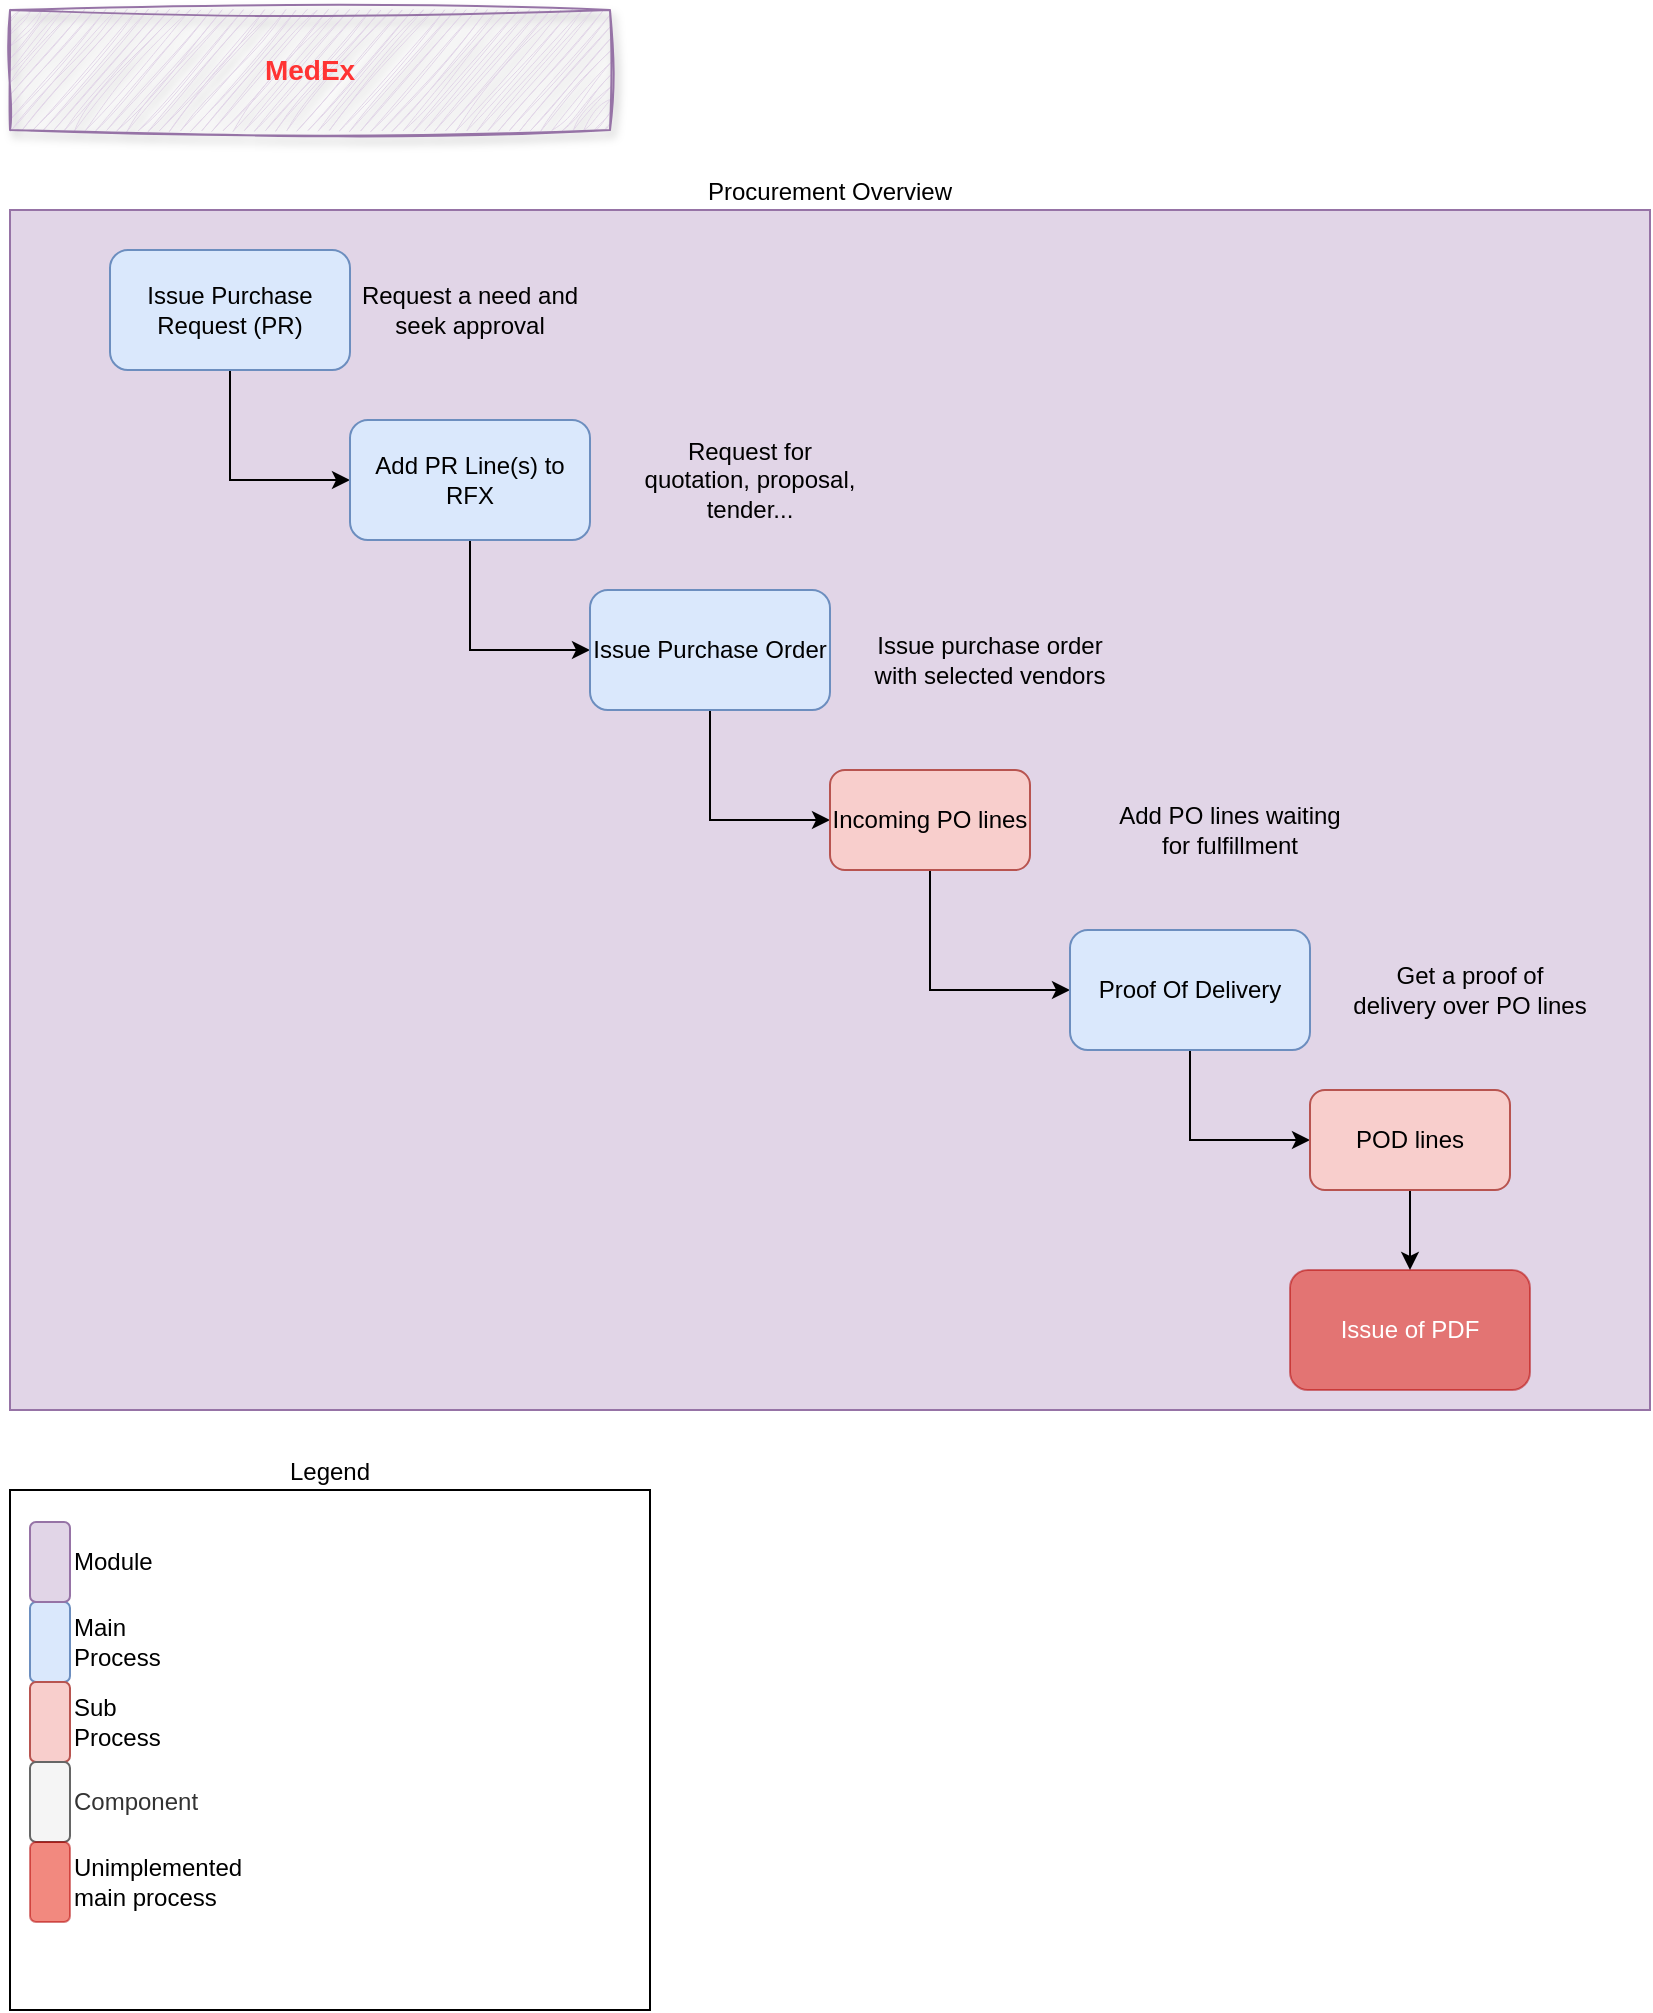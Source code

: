 <mxfile version="22.1.0" type="github" pages="3">
  <diagram id="Z4i6N7PGft-0dj0jKOvz" name="Overview - Procurement">
    <mxGraphModel dx="936" dy="531" grid="1" gridSize="10" guides="1" tooltips="1" connect="1" arrows="1" fold="1" page="1" pageScale="1" pageWidth="850" pageHeight="1100" math="0" shadow="0">
      <root>
        <mxCell id="0" />
        <mxCell id="1" parent="0" />
        <mxCell id="KL33UCRnCFC_HcEt4MnY-1" value="Procurement Overview" style="rounded=0;whiteSpace=wrap;html=1;fillColor=#e1d5e7;strokeColor=#9673a6;labelPosition=center;verticalLabelPosition=top;align=center;verticalAlign=bottom;" parent="1" vertex="1">
          <mxGeometry x="20" y="110" width="820" height="600" as="geometry" />
        </mxCell>
        <mxCell id="KL33UCRnCFC_HcEt4MnY-40" style="edgeStyle=orthogonalEdgeStyle;rounded=0;orthogonalLoop=1;jettySize=auto;html=1;exitX=0.5;exitY=1;exitDx=0;exitDy=0;entryX=0;entryY=0.5;entryDx=0;entryDy=0;" parent="1" source="KL33UCRnCFC_HcEt4MnY-3" target="KL33UCRnCFC_HcEt4MnY-11" edge="1">
          <mxGeometry relative="1" as="geometry" />
        </mxCell>
        <mxCell id="KL33UCRnCFC_HcEt4MnY-3" value="Issue Purchase Request (PR)" style="rounded=1;whiteSpace=wrap;html=1;fillColor=#dae8fc;strokeColor=#6c8ebf;" parent="1" vertex="1">
          <mxGeometry x="70" y="130" width="120" height="60" as="geometry" />
        </mxCell>
        <mxCell id="KL33UCRnCFC_HcEt4MnY-4" value="Request a need and seek approval" style="text;html=1;align=center;verticalAlign=middle;whiteSpace=wrap;rounded=0;" parent="1" vertex="1">
          <mxGeometry x="190" y="145" width="120" height="30" as="geometry" />
        </mxCell>
        <mxCell id="KL33UCRnCFC_HcEt4MnY-5" value="&lt;font color=&quot;#ff3333&quot;&gt;MedEx&lt;/font&gt;" style="text;html=1;strokeColor=#9673a6;fillColor=#e1d5e7;align=center;verticalAlign=middle;whiteSpace=wrap;rounded=0;glass=0;shadow=1;sketch=1;curveFitting=1;jiggle=2;strokeWidth=1;fontSize=14;fontStyle=1" parent="1" vertex="1">
          <mxGeometry x="20" y="10" width="300" height="60" as="geometry" />
        </mxCell>
        <mxCell id="KL33UCRnCFC_HcEt4MnY-41" style="edgeStyle=orthogonalEdgeStyle;rounded=0;orthogonalLoop=1;jettySize=auto;html=1;exitX=0.5;exitY=1;exitDx=0;exitDy=0;entryX=0;entryY=0.5;entryDx=0;entryDy=0;" parent="1" source="KL33UCRnCFC_HcEt4MnY-11" target="KL33UCRnCFC_HcEt4MnY-18" edge="1">
          <mxGeometry relative="1" as="geometry" />
        </mxCell>
        <mxCell id="KL33UCRnCFC_HcEt4MnY-11" value="Add PR Line(s) to RFX" style="rounded=1;whiteSpace=wrap;html=1;fillColor=#dae8fc;strokeColor=#6c8ebf;" parent="1" vertex="1">
          <mxGeometry x="190" y="215" width="120" height="60" as="geometry" />
        </mxCell>
        <mxCell id="KL33UCRnCFC_HcEt4MnY-12" value="Request for quotation, proposal, tender..." style="text;html=1;align=center;verticalAlign=middle;whiteSpace=wrap;rounded=0;" parent="1" vertex="1">
          <mxGeometry x="330" y="230" width="120" height="30" as="geometry" />
        </mxCell>
        <mxCell id="KL33UCRnCFC_HcEt4MnY-42" style="edgeStyle=orthogonalEdgeStyle;rounded=0;orthogonalLoop=1;jettySize=auto;html=1;exitX=0.5;exitY=1;exitDx=0;exitDy=0;entryX=0;entryY=0.5;entryDx=0;entryDy=0;" parent="1" source="KL33UCRnCFC_HcEt4MnY-18" target="KL33UCRnCFC_HcEt4MnY-39" edge="1">
          <mxGeometry relative="1" as="geometry" />
        </mxCell>
        <mxCell id="KL33UCRnCFC_HcEt4MnY-18" value="Issue Purchase Order" style="rounded=1;whiteSpace=wrap;html=1;fillColor=#dae8fc;strokeColor=#6c8ebf;" parent="1" vertex="1">
          <mxGeometry x="310" y="300" width="120" height="60" as="geometry" />
        </mxCell>
        <mxCell id="KL33UCRnCFC_HcEt4MnY-33" value="" style="group" parent="1" vertex="1" connectable="0">
          <mxGeometry x="20" y="750" width="320" height="260" as="geometry" />
        </mxCell>
        <mxCell id="KL33UCRnCFC_HcEt4MnY-34" value="Legend" style="rounded=0;whiteSpace=wrap;html=1;align=center;labelPosition=center;verticalLabelPosition=top;verticalAlign=bottom;" parent="KL33UCRnCFC_HcEt4MnY-33" vertex="1">
          <mxGeometry width="320" height="260" as="geometry" />
        </mxCell>
        <mxCell id="KL33UCRnCFC_HcEt4MnY-35" value="Main Process" style="rounded=1;whiteSpace=wrap;html=1;fillColor=#dae8fc;strokeColor=#6c8ebf;labelPosition=right;verticalLabelPosition=middle;align=left;verticalAlign=middle;" parent="KL33UCRnCFC_HcEt4MnY-33" vertex="1">
          <mxGeometry x="10" y="56" width="20" height="40" as="geometry" />
        </mxCell>
        <mxCell id="KL33UCRnCFC_HcEt4MnY-36" value="Sub Process" style="rounded=1;whiteSpace=wrap;html=1;fillColor=#f8cecc;strokeColor=#b85450;labelPosition=right;verticalLabelPosition=middle;align=left;verticalAlign=middle;" parent="KL33UCRnCFC_HcEt4MnY-33" vertex="1">
          <mxGeometry x="10" y="96" width="20" height="40" as="geometry" />
        </mxCell>
        <mxCell id="KL33UCRnCFC_HcEt4MnY-37" value="Component" style="rounded=1;whiteSpace=wrap;html=1;fillColor=#f5f5f5;strokeColor=#666666;labelPosition=right;verticalLabelPosition=middle;align=left;verticalAlign=middle;fontColor=#333333;" parent="KL33UCRnCFC_HcEt4MnY-33" vertex="1">
          <mxGeometry x="10" y="136" width="20" height="40" as="geometry" />
        </mxCell>
        <mxCell id="KL33UCRnCFC_HcEt4MnY-38" value="Module" style="rounded=1;whiteSpace=wrap;html=1;fillColor=#e1d5e7;strokeColor=#9673a6;labelPosition=right;verticalLabelPosition=middle;align=left;verticalAlign=middle;" parent="KL33UCRnCFC_HcEt4MnY-33" vertex="1">
          <mxGeometry x="10" y="16" width="20" height="40" as="geometry" />
        </mxCell>
        <mxCell id="J4r2_5YERc6gGcM6hDP4-3" value="&lt;font color=&quot;#000000&quot;&gt;Unimplemented main process&lt;/font&gt;" style="rounded=1;whiteSpace=wrap;html=1;fillColor=#e51400;strokeColor=#B20000;labelPosition=right;verticalLabelPosition=middle;align=left;verticalAlign=middle;fontColor=#ffffff;opacity=50;" parent="KL33UCRnCFC_HcEt4MnY-33" vertex="1">
          <mxGeometry x="10" y="176" width="20" height="40" as="geometry" />
        </mxCell>
        <mxCell id="KL33UCRnCFC_HcEt4MnY-44" style="edgeStyle=orthogonalEdgeStyle;rounded=0;orthogonalLoop=1;jettySize=auto;html=1;exitX=0.5;exitY=1;exitDx=0;exitDy=0;entryX=0;entryY=0.5;entryDx=0;entryDy=0;" parent="1" source="KL33UCRnCFC_HcEt4MnY-39" target="KL33UCRnCFC_HcEt4MnY-43" edge="1">
          <mxGeometry relative="1" as="geometry" />
        </mxCell>
        <mxCell id="KL33UCRnCFC_HcEt4MnY-39" value="Incoming PO lines" style="rounded=1;whiteSpace=wrap;html=1;fillColor=#f8cecc;strokeColor=#b85450;" parent="1" vertex="1">
          <mxGeometry x="430" y="390" width="100" height="50" as="geometry" />
        </mxCell>
        <mxCell id="J4r2_5YERc6gGcM6hDP4-2" style="edgeStyle=orthogonalEdgeStyle;rounded=0;orthogonalLoop=1;jettySize=auto;html=1;exitX=0.5;exitY=1;exitDx=0;exitDy=0;entryX=0;entryY=0.5;entryDx=0;entryDy=0;" parent="1" source="KL33UCRnCFC_HcEt4MnY-43" target="J4r2_5YERc6gGcM6hDP4-1" edge="1">
          <mxGeometry relative="1" as="geometry" />
        </mxCell>
        <mxCell id="KL33UCRnCFC_HcEt4MnY-43" value="Proof Of Delivery" style="rounded=1;whiteSpace=wrap;html=1;fillColor=#dae8fc;strokeColor=#6c8ebf;" parent="1" vertex="1">
          <mxGeometry x="550" y="470" width="120" height="60" as="geometry" />
        </mxCell>
        <mxCell id="KL33UCRnCFC_HcEt4MnY-47" value="Issue purchase order with selected vendors" style="text;html=1;align=center;verticalAlign=middle;whiteSpace=wrap;rounded=0;" parent="1" vertex="1">
          <mxGeometry x="450" y="320" width="120" height="30" as="geometry" />
        </mxCell>
        <mxCell id="KL33UCRnCFC_HcEt4MnY-48" value="Add PO lines waiting for fulfillment" style="text;html=1;align=center;verticalAlign=middle;whiteSpace=wrap;rounded=0;" parent="1" vertex="1">
          <mxGeometry x="570" y="405" width="120" height="30" as="geometry" />
        </mxCell>
        <mxCell id="KL33UCRnCFC_HcEt4MnY-49" value="Get a proof of delivery over PO lines" style="text;html=1;align=center;verticalAlign=middle;whiteSpace=wrap;rounded=0;" parent="1" vertex="1">
          <mxGeometry x="690" y="485" width="120" height="30" as="geometry" />
        </mxCell>
        <mxCell id="cY_5NPj3YQcrY0aDIjKT-1" value="Issue of PDF" style="rounded=1;whiteSpace=wrap;html=1;fillColor=#e51400;strokeColor=#B20000;fontColor=#ffffff;opacity=50;" parent="1" vertex="1">
          <mxGeometry x="660" y="640" width="120" height="60" as="geometry" />
        </mxCell>
        <mxCell id="J4r2_5YERc6gGcM6hDP4-4" style="edgeStyle=orthogonalEdgeStyle;rounded=0;orthogonalLoop=1;jettySize=auto;html=1;exitX=0.5;exitY=1;exitDx=0;exitDy=0;entryX=0.5;entryY=0;entryDx=0;entryDy=0;" parent="1" source="J4r2_5YERc6gGcM6hDP4-1" target="cY_5NPj3YQcrY0aDIjKT-1" edge="1">
          <mxGeometry relative="1" as="geometry" />
        </mxCell>
        <mxCell id="J4r2_5YERc6gGcM6hDP4-1" value="POD lines" style="rounded=1;whiteSpace=wrap;html=1;fillColor=#f8cecc;strokeColor=#b85450;" parent="1" vertex="1">
          <mxGeometry x="670" y="550" width="100" height="50" as="geometry" />
        </mxCell>
      </root>
    </mxGraphModel>
  </diagram>
  <diagram name="Procurement - Granular Process" id="H0Pjnvdfz8dm4JJIMfR8">
    <mxGraphModel dx="936" dy="531" grid="1" gridSize="10" guides="1" tooltips="1" connect="1" arrows="1" fold="1" page="1" pageScale="1" pageWidth="850" pageHeight="1100" math="0" shadow="0">
      <root>
        <mxCell id="0" />
        <mxCell id="1" parent="0" />
        <mxCell id="eIU1nrXYU5PsXU-S_pTF-79" value="Procurement - Granular Process" style="rounded=0;whiteSpace=wrap;html=1;fillColor=#e1d5e7;strokeColor=#9673a6;labelPosition=center;verticalLabelPosition=top;align=center;verticalAlign=bottom;" parent="1" vertex="1">
          <mxGeometry x="20" y="110" width="820" height="730" as="geometry" />
        </mxCell>
        <mxCell id="eIU1nrXYU5PsXU-S_pTF-11" style="edgeStyle=orthogonalEdgeStyle;rounded=0;orthogonalLoop=1;jettySize=auto;html=1;exitX=0.5;exitY=1;exitDx=0;exitDy=0;entryX=0;entryY=0.5;entryDx=0;entryDy=0;" parent="1" source="eIU1nrXYU5PsXU-S_pTF-1" target="eIU1nrXYU5PsXU-S_pTF-10" edge="1">
          <mxGeometry relative="1" as="geometry" />
        </mxCell>
        <mxCell id="eIU1nrXYU5PsXU-S_pTF-1" value="Issue Purchase Request (PR)" style="rounded=1;whiteSpace=wrap;html=1;fillColor=#dae8fc;strokeColor=#6c8ebf;" parent="1" vertex="1">
          <mxGeometry x="190" y="130" width="120" height="60" as="geometry" />
        </mxCell>
        <mxCell id="eIU1nrXYU5PsXU-S_pTF-13" style="edgeStyle=orthogonalEdgeStyle;rounded=0;orthogonalLoop=1;jettySize=auto;html=1;entryX=0;entryY=0.5;entryDx=0;entryDy=0;" parent="1" source="eIU1nrXYU5PsXU-S_pTF-10" target="eIU1nrXYU5PsXU-S_pTF-12" edge="1">
          <mxGeometry relative="1" as="geometry" />
        </mxCell>
        <mxCell id="eIU1nrXYU5PsXU-S_pTF-10" value="Submit details (PR lines)" style="rounded=1;whiteSpace=wrap;html=1;fillColor=#f8cecc;strokeColor=#b85450;" parent="1" vertex="1">
          <mxGeometry x="290" y="200" width="80" height="30" as="geometry" />
        </mxCell>
        <mxCell id="eIU1nrXYU5PsXU-S_pTF-19" style="edgeStyle=orthogonalEdgeStyle;rounded=0;orthogonalLoop=1;jettySize=auto;html=1;exitX=0.5;exitY=1;exitDx=0;exitDy=0;entryX=0.5;entryY=0;entryDx=0;entryDy=0;" parent="1" source="eIU1nrXYU5PsXU-S_pTF-12" target="eIU1nrXYU5PsXU-S_pTF-18" edge="1">
          <mxGeometry relative="1" as="geometry" />
        </mxCell>
        <mxCell id="eIU1nrXYU5PsXU-S_pTF-12" value="Add PR Line(s) to RFX" style="rounded=1;whiteSpace=wrap;html=1;fillColor=#dae8fc;strokeColor=#6c8ebf;" parent="1" vertex="1">
          <mxGeometry x="510" y="185" width="120" height="60" as="geometry" />
        </mxCell>
        <mxCell id="eIU1nrXYU5PsXU-S_pTF-21" style="edgeStyle=orthogonalEdgeStyle;rounded=0;orthogonalLoop=1;jettySize=auto;html=1;exitX=0.5;exitY=1;exitDx=0;exitDy=0;entryX=0.5;entryY=0;entryDx=0;entryDy=0;" parent="1" source="eIU1nrXYU5PsXU-S_pTF-18" target="eIU1nrXYU5PsXU-S_pTF-20" edge="1">
          <mxGeometry relative="1" as="geometry" />
        </mxCell>
        <mxCell id="eIU1nrXYU5PsXU-S_pTF-18" value="Suppliers replies" style="rounded=1;whiteSpace=wrap;html=1;fillColor=#f8cecc;strokeColor=#b85450;" parent="1" vertex="1">
          <mxGeometry x="530" y="270" width="80" height="30" as="geometry" />
        </mxCell>
        <mxCell id="eIU1nrXYU5PsXU-S_pTF-24" style="edgeStyle=orthogonalEdgeStyle;rounded=0;orthogonalLoop=1;jettySize=auto;html=1;exitX=0.5;exitY=1;exitDx=0;exitDy=0;entryX=0.5;entryY=0;entryDx=0;entryDy=0;" parent="1" source="eIU1nrXYU5PsXU-S_pTF-20" target="eIU1nrXYU5PsXU-S_pTF-22" edge="1">
          <mxGeometry relative="1" as="geometry" />
        </mxCell>
        <mxCell id="eIU1nrXYU5PsXU-S_pTF-20" value="Award Choice" style="rounded=1;whiteSpace=wrap;html=1;fillColor=#f8cecc;strokeColor=#b85450;" parent="1" vertex="1">
          <mxGeometry x="530" y="320" width="80" height="30" as="geometry" />
        </mxCell>
        <mxCell id="kFlg1BJSuGmeFxJB_X5R-3" style="edgeStyle=orthogonalEdgeStyle;rounded=0;orthogonalLoop=1;jettySize=auto;html=1;exitX=0.5;exitY=1;exitDx=0;exitDy=0;entryX=0.5;entryY=0;entryDx=0;entryDy=0;" parent="1" source="eIU1nrXYU5PsXU-S_pTF-22" target="kFlg1BJSuGmeFxJB_X5R-1" edge="1">
          <mxGeometry relative="1" as="geometry" />
        </mxCell>
        <mxCell id="eIU1nrXYU5PsXU-S_pTF-22" value="Issue Purchase Order" style="rounded=1;whiteSpace=wrap;html=1;fillColor=#dae8fc;strokeColor=#6c8ebf;" parent="1" vertex="1">
          <mxGeometry x="510" y="380" width="120" height="60" as="geometry" />
        </mxCell>
        <mxCell id="eIU1nrXYU5PsXU-S_pTF-38" value="" style="group" parent="1" vertex="1" connectable="0">
          <mxGeometry x="220" y="220" width="80" height="80" as="geometry" />
        </mxCell>
        <mxCell id="eIU1nrXYU5PsXU-S_pTF-33" value="General" style="rounded=0;whiteSpace=wrap;html=1;fillColor=#f5f5f5;fontColor=#333333;strokeColor=#666666;" parent="eIU1nrXYU5PsXU-S_pTF-38" vertex="1">
          <mxGeometry width="80" height="20" as="geometry" />
        </mxCell>
        <mxCell id="eIU1nrXYU5PsXU-S_pTF-34" value="Specifications" style="rounded=0;whiteSpace=wrap;html=1;fillColor=#f5f5f5;fontColor=#333333;strokeColor=#666666;" parent="eIU1nrXYU5PsXU-S_pTF-38" vertex="1">
          <mxGeometry y="20" width="80" height="20" as="geometry" />
        </mxCell>
        <mxCell id="eIU1nrXYU5PsXU-S_pTF-35" value="Financials" style="rounded=0;whiteSpace=wrap;html=1;fillColor=#f5f5f5;fontColor=#333333;strokeColor=#666666;" parent="eIU1nrXYU5PsXU-S_pTF-38" vertex="1">
          <mxGeometry y="40" width="80" height="20" as="geometry" />
        </mxCell>
        <mxCell id="eIU1nrXYU5PsXU-S_pTF-36" value="Logistics" style="rounded=0;whiteSpace=wrap;html=1;fillColor=#f5f5f5;fontColor=#333333;strokeColor=#666666;" parent="eIU1nrXYU5PsXU-S_pTF-38" vertex="1">
          <mxGeometry y="60" width="80" height="20" as="geometry" />
        </mxCell>
        <mxCell id="eIU1nrXYU5PsXU-S_pTF-57" value="" style="group" parent="1" vertex="1" connectable="0">
          <mxGeometry x="620" y="210" width="80" height="80" as="geometry" />
        </mxCell>
        <mxCell id="eIU1nrXYU5PsXU-S_pTF-51" value="Header" style="rounded=0;whiteSpace=wrap;html=1;fillColor=#f5f5f5;fontColor=#333333;strokeColor=#666666;" parent="eIU1nrXYU5PsXU-S_pTF-57" vertex="1">
          <mxGeometry width="80" height="20" as="geometry" />
        </mxCell>
        <mxCell id="eIU1nrXYU5PsXU-S_pTF-52" value="RFX lines" style="rounded=0;whiteSpace=wrap;html=1;fillColor=#f5f5f5;fontColor=#333333;strokeColor=#666666;" parent="eIU1nrXYU5PsXU-S_pTF-57" vertex="1">
          <mxGeometry y="20" width="80" height="20" as="geometry" />
        </mxCell>
        <mxCell id="eIU1nrXYU5PsXU-S_pTF-53" value="Suppliers" style="rounded=0;whiteSpace=wrap;html=1;fillColor=#f5f5f5;fontColor=#333333;strokeColor=#666666;" parent="eIU1nrXYU5PsXU-S_pTF-57" vertex="1">
          <mxGeometry y="40" width="80" height="20" as="geometry" />
        </mxCell>
        <mxCell id="eIU1nrXYU5PsXU-S_pTF-54" value="Replies" style="rounded=0;whiteSpace=wrap;html=1;fillColor=#f5f5f5;fontColor=#333333;strokeColor=#666666;" parent="eIU1nrXYU5PsXU-S_pTF-57" vertex="1">
          <mxGeometry y="60" width="80" height="20" as="geometry" />
        </mxCell>
        <mxCell id="eIU1nrXYU5PsXU-S_pTF-70" value="Header" style="rounded=0;whiteSpace=wrap;html=1;fillColor=#f5f5f5;fontColor=#333333;strokeColor=#666666;" parent="1" vertex="1">
          <mxGeometry x="620" y="420" width="80" height="20" as="geometry" />
        </mxCell>
        <mxCell id="eIU1nrXYU5PsXU-S_pTF-71" value="PO lines" style="rounded=0;whiteSpace=wrap;html=1;fillColor=#f5f5f5;fontColor=#333333;strokeColor=#666666;" parent="1" vertex="1">
          <mxGeometry x="620" y="440" width="80" height="20" as="geometry" />
        </mxCell>
        <mxCell id="eIU1nrXYU5PsXU-S_pTF-77" value="Header" style="rounded=0;whiteSpace=wrap;html=1;fillColor=#f5f5f5;fontColor=#333333;strokeColor=#666666;" parent="1" vertex="1">
          <mxGeometry x="120" y="140" width="80" height="20" as="geometry" />
        </mxCell>
        <mxCell id="eIU1nrXYU5PsXU-S_pTF-78" value="PR lines" style="rounded=0;whiteSpace=wrap;html=1;fillColor=#f5f5f5;fontColor=#333333;strokeColor=#666666;" parent="1" vertex="1">
          <mxGeometry x="120" y="160" width="80" height="20" as="geometry" />
        </mxCell>
        <mxCell id="kFlg1BJSuGmeFxJB_X5R-9" style="edgeStyle=orthogonalEdgeStyle;rounded=0;orthogonalLoop=1;jettySize=auto;html=1;exitX=0.5;exitY=1;exitDx=0;exitDy=0;entryX=0.5;entryY=0;entryDx=0;entryDy=0;" parent="1" source="7lPI4U7M6CpoVGzrRbT0-1" target="kFlg1BJSuGmeFxJB_X5R-8" edge="1">
          <mxGeometry relative="1" as="geometry" />
        </mxCell>
        <mxCell id="7lPI4U7M6CpoVGzrRbT0-1" value="Proof Of Delivery" style="rounded=1;whiteSpace=wrap;html=1;fillColor=#dae8fc;strokeColor=#6c8ebf;" parent="1" vertex="1">
          <mxGeometry x="510" y="570" width="120" height="60" as="geometry" />
        </mxCell>
        <mxCell id="kFlg1BJSuGmeFxJB_X5R-4" style="edgeStyle=orthogonalEdgeStyle;rounded=0;orthogonalLoop=1;jettySize=auto;html=1;exitX=0.5;exitY=1;exitDx=0;exitDy=0;entryX=0.5;entryY=0;entryDx=0;entryDy=0;" parent="1" source="kFlg1BJSuGmeFxJB_X5R-1" target="7lPI4U7M6CpoVGzrRbT0-1" edge="1">
          <mxGeometry relative="1" as="geometry" />
        </mxCell>
        <mxCell id="kFlg1BJSuGmeFxJB_X5R-1" value="Incoming PO lines" style="rounded=1;whiteSpace=wrap;html=1;fillColor=#f8cecc;strokeColor=#b85450;" parent="1" vertex="1">
          <mxGeometry x="530" y="490" width="80" height="30" as="geometry" />
        </mxCell>
        <mxCell id="kFlg1BJSuGmeFxJB_X5R-6" value="General" style="rounded=0;whiteSpace=wrap;html=1;fillColor=#f5f5f5;fontColor=#333333;strokeColor=#666666;" parent="1" vertex="1">
          <mxGeometry x="620" y="580" width="80" height="20" as="geometry" />
        </mxCell>
        <mxCell id="kFlg1BJSuGmeFxJB_X5R-7" value="POD lines" style="rounded=0;whiteSpace=wrap;html=1;fillColor=#f5f5f5;fontColor=#333333;strokeColor=#666666;" parent="1" vertex="1">
          <mxGeometry x="620" y="600" width="80" height="20" as="geometry" />
        </mxCell>
        <mxCell id="BdJWR2kpOaDdVwhGcQoq-2" style="edgeStyle=orthogonalEdgeStyle;rounded=0;orthogonalLoop=1;jettySize=auto;html=1;exitX=0.5;exitY=1;exitDx=0;exitDy=0;entryX=0.5;entryY=0;entryDx=0;entryDy=0;" parent="1" source="kFlg1BJSuGmeFxJB_X5R-8" target="BdJWR2kpOaDdVwhGcQoq-1" edge="1">
          <mxGeometry relative="1" as="geometry" />
        </mxCell>
        <mxCell id="kFlg1BJSuGmeFxJB_X5R-8" value="POD lines" style="rounded=1;whiteSpace=wrap;html=1;fillColor=#f8cecc;strokeColor=#b85450;" parent="1" vertex="1">
          <mxGeometry x="530" y="660" width="80" height="30" as="geometry" />
        </mxCell>
        <mxCell id="kFlg1BJSuGmeFxJB_X5R-10" value="Suppliers" style="rounded=0;whiteSpace=wrap;html=1;fillColor=#f5f5f5;fontColor=#333333;strokeColor=#666666;" parent="1" vertex="1">
          <mxGeometry x="620" y="620" width="80" height="20" as="geometry" />
        </mxCell>
        <mxCell id="kFlg1BJSuGmeFxJB_X5R-11" value="PR" style="rounded=0;whiteSpace=wrap;html=1;fillColor=#f5f5f5;fontColor=#333333;strokeColor=#666666;" parent="1" vertex="1">
          <mxGeometry x="600" y="670" width="80" height="20" as="geometry" />
        </mxCell>
        <mxCell id="kFlg1BJSuGmeFxJB_X5R-14" value="PR lines" style="rounded=0;whiteSpace=wrap;html=1;fillColor=#f5f5f5;fontColor=#333333;strokeColor=#666666;" parent="1" vertex="1">
          <mxGeometry x="600" y="690" width="80" height="20" as="geometry" />
        </mxCell>
        <mxCell id="kFlg1BJSuGmeFxJB_X5R-15" value="PO lines" style="rounded=0;whiteSpace=wrap;html=1;fillColor=#f5f5f5;fontColor=#333333;strokeColor=#666666;" parent="1" vertex="1">
          <mxGeometry x="600" y="710" width="80" height="20" as="geometry" />
        </mxCell>
        <mxCell id="BdJWR2kpOaDdVwhGcQoq-1" value="Issue of PDF" style="rounded=1;whiteSpace=wrap;html=1;fillColor=#e51400;strokeColor=#B20000;fontColor=#ffffff;opacity=50;" parent="1" vertex="1">
          <mxGeometry x="510" y="770" width="120" height="60" as="geometry" />
        </mxCell>
        <mxCell id="QsPr8rshBHvFHvCK39mu-1" value="" style="group" parent="1" vertex="1" connectable="0">
          <mxGeometry x="20" y="860" width="320" height="260" as="geometry" />
        </mxCell>
        <mxCell id="QsPr8rshBHvFHvCK39mu-2" value="Legend" style="rounded=0;whiteSpace=wrap;html=1;align=center;labelPosition=center;verticalLabelPosition=top;verticalAlign=bottom;" parent="QsPr8rshBHvFHvCK39mu-1" vertex="1">
          <mxGeometry width="320" height="260" as="geometry" />
        </mxCell>
        <mxCell id="QsPr8rshBHvFHvCK39mu-3" value="Main Process" style="rounded=1;whiteSpace=wrap;html=1;fillColor=#dae8fc;strokeColor=#6c8ebf;labelPosition=right;verticalLabelPosition=middle;align=left;verticalAlign=middle;" parent="QsPr8rshBHvFHvCK39mu-1" vertex="1">
          <mxGeometry x="10" y="56" width="20" height="40" as="geometry" />
        </mxCell>
        <mxCell id="QsPr8rshBHvFHvCK39mu-4" value="Sub Process" style="rounded=1;whiteSpace=wrap;html=1;fillColor=#f8cecc;strokeColor=#b85450;labelPosition=right;verticalLabelPosition=middle;align=left;verticalAlign=middle;" parent="QsPr8rshBHvFHvCK39mu-1" vertex="1">
          <mxGeometry x="10" y="96" width="20" height="40" as="geometry" />
        </mxCell>
        <mxCell id="QsPr8rshBHvFHvCK39mu-5" value="Component" style="rounded=1;whiteSpace=wrap;html=1;fillColor=#f5f5f5;strokeColor=#666666;labelPosition=right;verticalLabelPosition=middle;align=left;verticalAlign=middle;fontColor=#333333;" parent="QsPr8rshBHvFHvCK39mu-1" vertex="1">
          <mxGeometry x="10" y="136" width="20" height="40" as="geometry" />
        </mxCell>
        <mxCell id="QsPr8rshBHvFHvCK39mu-6" value="Module" style="rounded=1;whiteSpace=wrap;html=1;fillColor=#e1d5e7;strokeColor=#9673a6;labelPosition=right;verticalLabelPosition=middle;align=left;verticalAlign=middle;" parent="QsPr8rshBHvFHvCK39mu-1" vertex="1">
          <mxGeometry x="10" y="16" width="20" height="40" as="geometry" />
        </mxCell>
        <mxCell id="QsPr8rshBHvFHvCK39mu-7" value="&lt;font color=&quot;#000000&quot;&gt;Unimplemented main process&lt;/font&gt;" style="rounded=1;whiteSpace=wrap;html=1;fillColor=#e51400;strokeColor=#B20000;labelPosition=right;verticalLabelPosition=middle;align=left;verticalAlign=middle;fontColor=#ffffff;opacity=50;" parent="QsPr8rshBHvFHvCK39mu-1" vertex="1">
          <mxGeometry x="10" y="176" width="20" height="40" as="geometry" />
        </mxCell>
        <mxCell id="g6NfniYXF9_w8yxWcJeS-2" value="&lt;font color=&quot;#ff3333&quot;&gt;MedEx&lt;/font&gt;" style="text;html=1;strokeColor=#9673a6;fillColor=#e1d5e7;align=center;verticalAlign=middle;whiteSpace=wrap;rounded=0;glass=0;shadow=1;sketch=1;curveFitting=1;jiggle=2;strokeWidth=1;fontSize=14;fontStyle=1" parent="1" vertex="1">
          <mxGeometry x="30" y="20" width="300" height="60" as="geometry" />
        </mxCell>
      </root>
    </mxGraphModel>
  </diagram>
  <diagram name="PR Details" id="mO74-36OajPtZ_jqkHYf">
    <mxGraphModel dx="936" dy="531" grid="1" gridSize="10" guides="1" tooltips="1" connect="1" arrows="1" fold="1" page="1" pageScale="1" pageWidth="850" pageHeight="1100" math="0" shadow="0">
      <root>
        <mxCell id="YfIN07U_jJtrGBwTAKjH-0" />
        <mxCell id="YfIN07U_jJtrGBwTAKjH-1" parent="YfIN07U_jJtrGBwTAKjH-0" />
        <mxCell id="YfIN07U_jJtrGBwTAKjH-4" value="Issue Purchase Request (PR)" style="rounded=1;whiteSpace=wrap;html=1;fillColor=#dae8fc;strokeColor=#6c8ebf;" vertex="1" parent="YfIN07U_jJtrGBwTAKjH-1">
          <mxGeometry x="190" y="130" width="120" height="60" as="geometry" />
        </mxCell>
        <mxCell id="YfIN07U_jJtrGBwTAKjH-42" value="" style="group" vertex="1" connectable="0" parent="YfIN07U_jJtrGBwTAKjH-1">
          <mxGeometry x="20" y="860" width="320" height="260" as="geometry" />
        </mxCell>
        <mxCell id="YfIN07U_jJtrGBwTAKjH-43" value="Legend" style="rounded=0;whiteSpace=wrap;html=1;align=center;labelPosition=center;verticalLabelPosition=top;verticalAlign=bottom;" vertex="1" parent="YfIN07U_jJtrGBwTAKjH-42">
          <mxGeometry width="320" height="260" as="geometry" />
        </mxCell>
        <mxCell id="YfIN07U_jJtrGBwTAKjH-44" value="Main Process" style="rounded=1;whiteSpace=wrap;html=1;fillColor=#dae8fc;strokeColor=#6c8ebf;labelPosition=right;verticalLabelPosition=middle;align=left;verticalAlign=middle;" vertex="1" parent="YfIN07U_jJtrGBwTAKjH-42">
          <mxGeometry x="10" y="56" width="20" height="40" as="geometry" />
        </mxCell>
        <mxCell id="YfIN07U_jJtrGBwTAKjH-45" value="Sub Process" style="rounded=1;whiteSpace=wrap;html=1;fillColor=#f8cecc;strokeColor=#b85450;labelPosition=right;verticalLabelPosition=middle;align=left;verticalAlign=middle;" vertex="1" parent="YfIN07U_jJtrGBwTAKjH-42">
          <mxGeometry x="10" y="96" width="20" height="40" as="geometry" />
        </mxCell>
        <mxCell id="YfIN07U_jJtrGBwTAKjH-46" value="Component" style="rounded=1;whiteSpace=wrap;html=1;fillColor=#f5f5f5;strokeColor=#666666;labelPosition=right;verticalLabelPosition=middle;align=left;verticalAlign=middle;fontColor=#333333;" vertex="1" parent="YfIN07U_jJtrGBwTAKjH-42">
          <mxGeometry x="10" y="136" width="20" height="40" as="geometry" />
        </mxCell>
        <mxCell id="YfIN07U_jJtrGBwTAKjH-47" value="Module" style="rounded=1;whiteSpace=wrap;html=1;fillColor=#e1d5e7;strokeColor=#9673a6;labelPosition=right;verticalLabelPosition=middle;align=left;verticalAlign=middle;" vertex="1" parent="YfIN07U_jJtrGBwTAKjH-42">
          <mxGeometry x="10" y="16" width="20" height="40" as="geometry" />
        </mxCell>
        <mxCell id="YfIN07U_jJtrGBwTAKjH-48" value="&lt;font color=&quot;#000000&quot;&gt;Unimplemented main process&lt;/font&gt;" style="rounded=1;whiteSpace=wrap;html=1;fillColor=#e51400;strokeColor=#B20000;labelPosition=right;verticalLabelPosition=middle;align=left;verticalAlign=middle;fontColor=#ffffff;opacity=50;" vertex="1" parent="YfIN07U_jJtrGBwTAKjH-42">
          <mxGeometry x="10" y="176" width="20" height="40" as="geometry" />
        </mxCell>
        <mxCell id="YfIN07U_jJtrGBwTAKjH-49" value="&lt;font color=&quot;#ff3333&quot;&gt;MedEx&lt;/font&gt;" style="text;html=1;strokeColor=#9673a6;fillColor=#e1d5e7;align=center;verticalAlign=middle;whiteSpace=wrap;rounded=0;glass=0;shadow=1;sketch=1;curveFitting=1;jiggle=2;strokeWidth=1;fontSize=14;fontStyle=1" vertex="1" parent="YfIN07U_jJtrGBwTAKjH-1">
          <mxGeometry x="30" y="20" width="300" height="60" as="geometry" />
        </mxCell>
        <mxCell id="uejmVy-IAsKptNvBUOdV-1" value="" style="group" vertex="1" connectable="0" parent="YfIN07U_jJtrGBwTAKjH-1">
          <mxGeometry x="120" y="140" width="80" height="120" as="geometry" />
        </mxCell>
        <mxCell id="YfIN07U_jJtrGBwTAKjH-27" value="Header" style="rounded=0;whiteSpace=wrap;html=1;fillColor=#f5f5f5;fontColor=#333333;strokeColor=#666666;" vertex="1" parent="uejmVy-IAsKptNvBUOdV-1">
          <mxGeometry width="80" height="20" as="geometry" />
        </mxCell>
        <mxCell id="YfIN07U_jJtrGBwTAKjH-28" value="PR lines" style="rounded=0;whiteSpace=wrap;html=1;fillColor=#f5f5f5;fontColor=#333333;strokeColor=#666666;" vertex="1" parent="uejmVy-IAsKptNvBUOdV-1">
          <mxGeometry y="20" width="80" height="20" as="geometry" />
        </mxCell>
        <mxCell id="YfIN07U_jJtrGBwTAKjH-16" value="General" style="rounded=0;whiteSpace=wrap;html=1;fillColor=#f5f5f5;fontColor=#333333;strokeColor=#666666;" vertex="1" parent="uejmVy-IAsKptNvBUOdV-1">
          <mxGeometry y="40" width="80" height="20" as="geometry" />
        </mxCell>
        <mxCell id="YfIN07U_jJtrGBwTAKjH-17" value="Specifications" style="rounded=0;whiteSpace=wrap;html=1;fillColor=#f5f5f5;fontColor=#333333;strokeColor=#666666;" vertex="1" parent="uejmVy-IAsKptNvBUOdV-1">
          <mxGeometry y="60" width="80" height="20" as="geometry" />
        </mxCell>
        <mxCell id="YfIN07U_jJtrGBwTAKjH-18" value="Financials" style="rounded=0;whiteSpace=wrap;html=1;fillColor=#f5f5f5;fontColor=#333333;strokeColor=#666666;" vertex="1" parent="uejmVy-IAsKptNvBUOdV-1">
          <mxGeometry y="80" width="80" height="20" as="geometry" />
        </mxCell>
        <mxCell id="YfIN07U_jJtrGBwTAKjH-19" value="Logistics" style="rounded=0;whiteSpace=wrap;html=1;fillColor=#f5f5f5;fontColor=#333333;strokeColor=#666666;" vertex="1" parent="uejmVy-IAsKptNvBUOdV-1">
          <mxGeometry y="100" width="80" height="20" as="geometry" />
        </mxCell>
        <mxCell id="uejmVy-IAsKptNvBUOdV-5" value="Some required fields" style="swimlane;fontStyle=0;childLayout=stackLayout;horizontal=1;startSize=30;horizontalStack=0;resizeParent=1;resizeParentMax=0;resizeLast=0;collapsible=1;marginBottom=0;whiteSpace=wrap;html=1;" vertex="1" parent="YfIN07U_jJtrGBwTAKjH-1">
          <mxGeometry x="280" y="200" width="140" height="480" as="geometry" />
        </mxCell>
        <mxCell id="uejmVy-IAsKptNvBUOdV-6" value="PR next line ID" style="text;strokeColor=none;fillColor=none;align=left;verticalAlign=middle;spacingLeft=4;spacingRight=4;overflow=hidden;points=[[0,0.5],[1,0.5]];portConstraint=eastwest;rotatable=0;whiteSpace=wrap;html=1;" vertex="1" parent="uejmVy-IAsKptNvBUOdV-5">
          <mxGeometry y="30" width="140" height="30" as="geometry" />
        </mxCell>
        <mxCell id="uejmVy-IAsKptNvBUOdV-7" value="Owning business unit" style="text;strokeColor=none;fillColor=none;align=left;verticalAlign=middle;spacingLeft=4;spacingRight=4;overflow=hidden;points=[[0,0.5],[1,0.5]];portConstraint=eastwest;rotatable=0;whiteSpace=wrap;html=1;" vertex="1" parent="uejmVy-IAsKptNvBUOdV-5">
          <mxGeometry y="60" width="140" height="30" as="geometry" />
        </mxCell>
        <mxCell id="uejmVy-IAsKptNvBUOdV-8" value="Med Name (PR name)" style="text;strokeColor=none;fillColor=none;align=left;verticalAlign=middle;spacingLeft=4;spacingRight=4;overflow=hidden;points=[[0,0.5],[1,0.5]];portConstraint=eastwest;rotatable=0;whiteSpace=wrap;html=1;" vertex="1" parent="uejmVy-IAsKptNvBUOdV-5">
          <mxGeometry y="90" width="140" height="30" as="geometry" />
        </mxCell>
        <mxCell id="uejmVy-IAsKptNvBUOdV-9" value="Status code" style="text;strokeColor=none;fillColor=none;align=left;verticalAlign=middle;spacingLeft=4;spacingRight=4;overflow=hidden;points=[[0,0.5],[1,0.5]];portConstraint=eastwest;rotatable=0;whiteSpace=wrap;html=1;" vertex="1" parent="uejmVy-IAsKptNvBUOdV-5">
          <mxGeometry y="120" width="140" height="30" as="geometry" />
        </mxCell>
        <mxCell id="uejmVy-IAsKptNvBUOdV-10" value="PR Value Base" style="text;strokeColor=none;fillColor=none;align=left;verticalAlign=middle;spacingLeft=4;spacingRight=4;overflow=hidden;points=[[0,0.5],[1,0.5]];portConstraint=eastwest;rotatable=0;whiteSpace=wrap;html=1;" vertex="1" parent="uejmVy-IAsKptNvBUOdV-5">
          <mxGeometry y="150" width="140" height="30" as="geometry" />
        </mxCell>
        <mxCell id="uejmVy-IAsKptNvBUOdV-27" value="PR Value" style="text;strokeColor=none;fillColor=none;align=left;verticalAlign=middle;spacingLeft=4;spacingRight=4;overflow=hidden;points=[[0,0.5],[1,0.5]];portConstraint=eastwest;rotatable=0;whiteSpace=wrap;html=1;" vertex="1" parent="uejmVy-IAsKptNvBUOdV-5">
          <mxGeometry y="180" width="140" height="30" as="geometry" />
        </mxCell>
        <mxCell id="uejmVy-IAsKptNvBUOdV-26" value="PR Value after tax" style="text;strokeColor=none;fillColor=none;align=left;verticalAlign=middle;spacingLeft=4;spacingRight=4;overflow=hidden;points=[[0,0.5],[1,0.5]];portConstraint=eastwest;rotatable=0;whiteSpace=wrap;html=1;" vertex="1" parent="uejmVy-IAsKptNvBUOdV-5">
          <mxGeometry y="210" width="140" height="30" as="geometry" />
        </mxCell>
        <mxCell id="uejmVy-IAsKptNvBUOdV-11" value="Tax included" style="text;strokeColor=none;fillColor=none;align=left;verticalAlign=middle;spacingLeft=4;spacingRight=4;overflow=hidden;points=[[0,0.5],[1,0.5]];portConstraint=eastwest;rotatable=0;whiteSpace=wrap;html=1;" vertex="1" parent="uejmVy-IAsKptNvBUOdV-5">
          <mxGeometry y="240" width="140" height="30" as="geometry" />
        </mxCell>
        <mxCell id="uejmVy-IAsKptNvBUOdV-14" value="Approved at least one time" style="text;strokeColor=none;fillColor=none;align=left;verticalAlign=middle;spacingLeft=4;spacingRight=4;overflow=hidden;points=[[0,0.5],[1,0.5]];portConstraint=eastwest;rotatable=0;whiteSpace=wrap;html=1;" vertex="1" parent="uejmVy-IAsKptNvBUOdV-5">
          <mxGeometry y="270" width="140" height="30" as="geometry" />
        </mxCell>
        <mxCell id="uejmVy-IAsKptNvBUOdV-15" value="Version number" style="text;strokeColor=none;fillColor=none;align=left;verticalAlign=middle;spacingLeft=4;spacingRight=4;overflow=hidden;points=[[0,0.5],[1,0.5]];portConstraint=eastwest;rotatable=0;whiteSpace=wrap;html=1;" vertex="1" parent="uejmVy-IAsKptNvBUOdV-5">
          <mxGeometry y="300" width="140" height="30" as="geometry" />
        </mxCell>
        <mxCell id="uejmVy-IAsKptNvBUOdV-17" value="Exchange rate" style="text;strokeColor=none;fillColor=none;align=left;verticalAlign=middle;spacingLeft=4;spacingRight=4;overflow=hidden;points=[[0,0.5],[1,0.5]];portConstraint=eastwest;rotatable=0;whiteSpace=wrap;html=1;" vertex="1" parent="uejmVy-IAsKptNvBUOdV-5">
          <mxGeometry y="330" width="140" height="30" as="geometry" />
        </mxCell>
        <mxCell id="uejmVy-IAsKptNvBUOdV-18" value="PR BIZID (text)?" style="text;strokeColor=none;fillColor=none;align=left;verticalAlign=middle;spacingLeft=4;spacingRight=4;overflow=hidden;points=[[0,0.5],[1,0.5]];portConstraint=eastwest;rotatable=0;whiteSpace=wrap;html=1;" vertex="1" parent="uejmVy-IAsKptNvBUOdV-5">
          <mxGeometry y="360" width="140" height="30" as="geometry" />
        </mxCell>
        <mxCell id="uejmVy-IAsKptNvBUOdV-19" value="State code" style="text;strokeColor=none;fillColor=none;align=left;verticalAlign=middle;spacingLeft=4;spacingRight=4;overflow=hidden;points=[[0,0.5],[1,0.5]];portConstraint=eastwest;rotatable=0;whiteSpace=wrap;html=1;" vertex="1" parent="uejmVy-IAsKptNvBUOdV-5">
          <mxGeometry y="390" width="140" height="30" as="geometry" />
        </mxCell>
        <mxCell id="uejmVy-IAsKptNvBUOdV-20" value="PR Type (status like values)" style="text;strokeColor=none;fillColor=none;align=left;verticalAlign=middle;spacingLeft=4;spacingRight=4;overflow=hidden;points=[[0,0.5],[1,0.5]];portConstraint=eastwest;rotatable=0;whiteSpace=wrap;html=1;" vertex="1" parent="uejmVy-IAsKptNvBUOdV-5">
          <mxGeometry y="420" width="140" height="30" as="geometry" />
        </mxCell>
        <mxCell id="uejmVy-IAsKptNvBUOdV-24" value="Requested Delivery date" style="text;strokeColor=none;fillColor=none;align=left;verticalAlign=middle;spacingLeft=4;spacingRight=4;overflow=hidden;points=[[0,0.5],[1,0.5]];portConstraint=eastwest;rotatable=0;whiteSpace=wrap;html=1;" vertex="1" parent="uejmVy-IAsKptNvBUOdV-5">
          <mxGeometry y="450" width="140" height="30" as="geometry" />
        </mxCell>
        <mxCell id="uejmVy-IAsKptNvBUOdV-32" value="GUID fields" style="swimlane;fontStyle=0;childLayout=stackLayout;horizontal=1;startSize=30;horizontalStack=0;resizeParent=1;resizeParentMax=0;resizeLast=0;collapsible=1;marginBottom=0;whiteSpace=wrap;html=1;" vertex="1" parent="YfIN07U_jJtrGBwTAKjH-1">
          <mxGeometry x="460" y="140" width="140" height="660" as="geometry" />
        </mxCell>
        <mxCell id="uejmVy-IAsKptNvBUOdV-33" value="PR next line ID" style="text;strokeColor=none;fillColor=none;align=left;verticalAlign=middle;spacingLeft=4;spacingRight=4;overflow=hidden;points=[[0,0.5],[1,0.5]];portConstraint=eastwest;rotatable=0;whiteSpace=wrap;html=1;" vertex="1" parent="uejmVy-IAsKptNvBUOdV-32">
          <mxGeometry y="30" width="140" height="30" as="geometry" />
        </mxCell>
        <mxCell id="uejmVy-IAsKptNvBUOdV-34" value="Owning business unit (GUID)" style="text;strokeColor=none;fillColor=none;align=left;verticalAlign=middle;spacingLeft=4;spacingRight=4;overflow=hidden;points=[[0,0.5],[1,0.5]];portConstraint=eastwest;rotatable=0;whiteSpace=wrap;html=1;" vertex="1" parent="uejmVy-IAsKptNvBUOdV-32">
          <mxGeometry y="60" width="140" height="30" as="geometry" />
        </mxCell>
        <mxCell id="uejmVy-IAsKptNvBUOdV-41" value="Site ID (GUID)" style="text;strokeColor=none;fillColor=none;align=left;verticalAlign=middle;spacingLeft=4;spacingRight=4;overflow=hidden;points=[[0,0.5],[1,0.5]];portConstraint=eastwest;rotatable=0;whiteSpace=wrap;html=1;" vertex="1" parent="uejmVy-IAsKptNvBUOdV-32">
          <mxGeometry y="90" width="140" height="30" as="geometry" />
        </mxCell>
        <mxCell id="uejmVy-IAsKptNvBUOdV-71" value="Preparer ID (GUID)" style="text;strokeColor=none;fillColor=none;align=left;verticalAlign=middle;spacingLeft=4;spacingRight=4;overflow=hidden;points=[[0,0.5],[1,0.5]];portConstraint=eastwest;rotatable=0;whiteSpace=wrap;html=1;" vertex="1" parent="uejmVy-IAsKptNvBUOdV-32">
          <mxGeometry y="120" width="140" height="30" as="geometry" />
        </mxCell>
        <mxCell id="uejmVy-IAsKptNvBUOdV-42" value="PR ID (GUID)" style="text;strokeColor=none;fillColor=none;align=left;verticalAlign=middle;spacingLeft=4;spacingRight=4;overflow=hidden;points=[[0,0.5],[1,0.5]];portConstraint=eastwest;rotatable=0;whiteSpace=wrap;html=1;" vertex="1" parent="uejmVy-IAsKptNvBUOdV-32">
          <mxGeometry y="150" width="140" height="30" as="geometry" />
        </mxCell>
        <mxCell id="uejmVy-IAsKptNvBUOdV-45" value="Currency ID (GUID)" style="text;strokeColor=none;fillColor=none;align=left;verticalAlign=middle;spacingLeft=4;spacingRight=4;overflow=hidden;points=[[0,0.5],[1,0.5]];portConstraint=eastwest;rotatable=0;whiteSpace=wrap;html=1;" vertex="1" parent="uejmVy-IAsKptNvBUOdV-32">
          <mxGeometry y="180" width="140" height="30" as="geometry" />
        </mxCell>
        <mxCell id="uejmVy-IAsKptNvBUOdV-50" value="Created By (GUID)" style="text;strokeColor=none;fillColor=none;align=left;verticalAlign=middle;spacingLeft=4;spacingRight=4;overflow=hidden;points=[[0,0.5],[1,0.5]];portConstraint=eastwest;rotatable=0;whiteSpace=wrap;html=1;" vertex="1" parent="uejmVy-IAsKptNvBUOdV-32">
          <mxGeometry y="210" width="140" height="30" as="geometry" />
        </mxCell>
        <mxCell id="uejmVy-IAsKptNvBUOdV-53" value="Owning User (GUID)" style="text;strokeColor=none;fillColor=none;align=left;verticalAlign=middle;spacingLeft=4;spacingRight=4;overflow=hidden;points=[[0,0.5],[1,0.5]];portConstraint=eastwest;rotatable=0;whiteSpace=wrap;html=1;" vertex="1" parent="uejmVy-IAsKptNvBUOdV-32">
          <mxGeometry y="240" width="140" height="30" as="geometry" />
        </mxCell>
        <mxCell id="uejmVy-IAsKptNvBUOdV-54" value="Buyer ID (GUID)" style="text;strokeColor=none;fillColor=none;align=left;verticalAlign=middle;spacingLeft=4;spacingRight=4;overflow=hidden;points=[[0,0.5],[1,0.5]];portConstraint=eastwest;rotatable=0;whiteSpace=wrap;html=1;" vertex="1" parent="uejmVy-IAsKptNvBUOdV-32">
          <mxGeometry y="270" width="140" height="30" as="geometry" />
        </mxCell>
        <mxCell id="uejmVy-IAsKptNvBUOdV-55" value="Org Unit (GUID)" style="text;strokeColor=none;fillColor=none;align=left;verticalAlign=middle;spacingLeft=4;spacingRight=4;overflow=hidden;points=[[0,0.5],[1,0.5]];portConstraint=eastwest;rotatable=0;whiteSpace=wrap;html=1;" vertex="1" parent="uejmVy-IAsKptNvBUOdV-32">
          <mxGeometry y="300" width="140" height="30" as="geometry" />
        </mxCell>
        <mxCell id="uejmVy-IAsKptNvBUOdV-56" value="Budget Holder ID (GUID)" style="text;strokeColor=none;fillColor=none;align=left;verticalAlign=middle;spacingLeft=4;spacingRight=4;overflow=hidden;points=[[0,0.5],[1,0.5]];portConstraint=eastwest;rotatable=0;whiteSpace=wrap;html=1;" vertex="1" parent="uejmVy-IAsKptNvBUOdV-32">
          <mxGeometry y="330" width="140" height="30" as="geometry" />
        </mxCell>
        <mxCell id="uejmVy-IAsKptNvBUOdV-57" value="Purchase Location ID (GUID)" style="text;strokeColor=none;fillColor=none;align=left;verticalAlign=middle;spacingLeft=4;spacingRight=4;overflow=hidden;points=[[0,0.5],[1,0.5]];portConstraint=eastwest;rotatable=0;whiteSpace=wrap;html=1;" vertex="1" parent="uejmVy-IAsKptNvBUOdV-32">
          <mxGeometry y="360" width="140" height="30" as="geometry" />
        </mxCell>
        <mxCell id="uejmVy-IAsKptNvBUOdV-61" value="Country ID (GUID)" style="text;strokeColor=none;fillColor=none;align=left;verticalAlign=middle;spacingLeft=4;spacingRight=4;overflow=hidden;points=[[0,0.5],[1,0.5]];portConstraint=eastwest;rotatable=0;whiteSpace=wrap;html=1;" vertex="1" parent="uejmVy-IAsKptNvBUOdV-32">
          <mxGeometry y="390" width="140" height="30" as="geometry" />
        </mxCell>
        <mxCell id="uejmVy-IAsKptNvBUOdV-60" value="Donor ID (GUID)" style="text;strokeColor=none;fillColor=none;align=left;verticalAlign=middle;spacingLeft=4;spacingRight=4;overflow=hidden;points=[[0,0.5],[1,0.5]];portConstraint=eastwest;rotatable=0;whiteSpace=wrap;html=1;" vertex="1" parent="uejmVy-IAsKptNvBUOdV-32">
          <mxGeometry y="420" width="140" height="30" as="geometry" />
        </mxCell>
        <mxCell id="uejmVy-IAsKptNvBUOdV-59" value="ResNo ID (GUID)" style="text;strokeColor=none;fillColor=none;align=left;verticalAlign=middle;spacingLeft=4;spacingRight=4;overflow=hidden;points=[[0,0.5],[1,0.5]];portConstraint=eastwest;rotatable=0;whiteSpace=wrap;html=1;" vertex="1" parent="uejmVy-IAsKptNvBUOdV-32">
          <mxGeometry y="450" width="140" height="30" as="geometry" />
        </mxCell>
        <mxCell id="uejmVy-IAsKptNvBUOdV-58" value="Equip ID (GUID)" style="text;strokeColor=none;fillColor=none;align=left;verticalAlign=middle;spacingLeft=4;spacingRight=4;overflow=hidden;points=[[0,0.5],[1,0.5]];portConstraint=eastwest;rotatable=0;whiteSpace=wrap;html=1;" vertex="1" parent="uejmVy-IAsKptNvBUOdV-32">
          <mxGeometry y="480" width="140" height="30" as="geometry" />
        </mxCell>
        <mxCell id="uejmVy-IAsKptNvBUOdV-64" value="Ship-to-site ID (GUID)" style="text;strokeColor=none;fillColor=none;align=left;verticalAlign=middle;spacingLeft=4;spacingRight=4;overflow=hidden;points=[[0,0.5],[1,0.5]];portConstraint=eastwest;rotatable=0;whiteSpace=wrap;html=1;" vertex="1" parent="uejmVy-IAsKptNvBUOdV-32">
          <mxGeometry y="510" width="140" height="30" as="geometry" />
        </mxCell>
        <mxCell id="uejmVy-IAsKptNvBUOdV-63" value="tax Group ID (GUID)" style="text;strokeColor=none;fillColor=none;align=left;verticalAlign=middle;spacingLeft=4;spacingRight=4;overflow=hidden;points=[[0,0.5],[1,0.5]];portConstraint=eastwest;rotatable=0;whiteSpace=wrap;html=1;" vertex="1" parent="uejmVy-IAsKptNvBUOdV-32">
          <mxGeometry y="540" width="140" height="30" as="geometry" />
        </mxCell>
        <mxCell id="uejmVy-IAsKptNvBUOdV-62" value="Award ID (GUID)" style="text;strokeColor=none;fillColor=none;align=left;verticalAlign=middle;spacingLeft=4;spacingRight=4;overflow=hidden;points=[[0,0.5],[1,0.5]];portConstraint=eastwest;rotatable=0;whiteSpace=wrap;html=1;" vertex="1" parent="uejmVy-IAsKptNvBUOdV-32">
          <mxGeometry y="570" width="140" height="30" as="geometry" />
        </mxCell>
        <mxCell id="uejmVy-IAsKptNvBUOdV-67" value="Location ID (GUID)" style="text;strokeColor=none;fillColor=none;align=left;verticalAlign=middle;spacingLeft=4;spacingRight=4;overflow=hidden;points=[[0,0.5],[1,0.5]];portConstraint=eastwest;rotatable=0;whiteSpace=wrap;html=1;" vertex="1" parent="uejmVy-IAsKptNvBUOdV-32">
          <mxGeometry y="600" width="140" height="30" as="geometry" />
        </mxCell>
        <mxCell id="uejmVy-IAsKptNvBUOdV-66" value="Project ID (GUID)" style="text;strokeColor=none;fillColor=none;align=left;verticalAlign=middle;spacingLeft=4;spacingRight=4;overflow=hidden;points=[[0,0.5],[1,0.5]];portConstraint=eastwest;rotatable=0;whiteSpace=wrap;html=1;" vertex="1" parent="uejmVy-IAsKptNvBUOdV-32">
          <mxGeometry y="630" width="140" height="30" as="geometry" />
        </mxCell>
        <mxCell id="uejmVy-IAsKptNvBUOdV-70" value="med_site" style="rounded=1;whiteSpace=wrap;html=1;fillColor=#ffe6cc;strokeColor=#d79b00;" vertex="1" parent="YfIN07U_jJtrGBwTAKjH-1">
          <mxGeometry x="583" y="234" width="130" height="20" as="geometry" />
        </mxCell>
        <mxCell id="uejmVy-IAsKptNvBUOdV-72" value="systemusers" style="rounded=1;whiteSpace=wrap;html=1;fillColor=#ffe6cc;strokeColor=#d79b00;" vertex="1" parent="YfIN07U_jJtrGBwTAKjH-1">
          <mxGeometry x="583" y="264" width="130" height="20" as="geometry" />
        </mxCell>
        <mxCell id="uejmVy-IAsKptNvBUOdV-74" value="transactioncurrencies" style="rounded=1;whiteSpace=wrap;html=1;fillColor=#ffe6cc;strokeColor=#d79b00;" vertex="1" parent="YfIN07U_jJtrGBwTAKjH-1">
          <mxGeometry x="583" y="324" width="130" height="20" as="geometry" />
        </mxCell>
        <mxCell id="uejmVy-IAsKptNvBUOdV-76" value="med_taxgroups" style="rounded=1;whiteSpace=wrap;html=1;fillColor=#ffe6cc;strokeColor=#d79b00;" vertex="1" parent="YfIN07U_jJtrGBwTAKjH-1">
          <mxGeometry x="583" y="684" width="130" height="20" as="geometry" />
        </mxCell>
      </root>
    </mxGraphModel>
  </diagram>
</mxfile>
